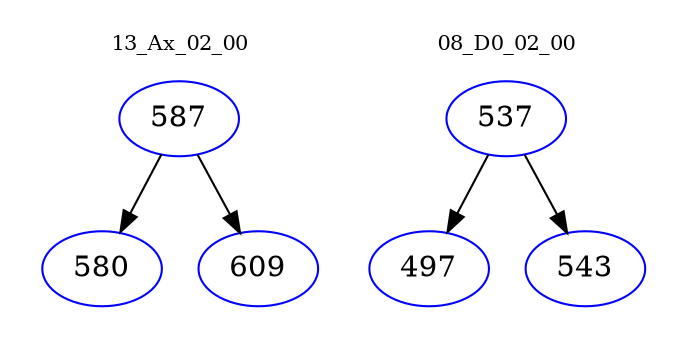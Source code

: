 digraph{
subgraph cluster_0 {
color = white
label = "13_Ax_02_00";
fontsize=10;
T0_587 [label="587", color="blue"]
T0_587 -> T0_580 [color="black"]
T0_580 [label="580", color="blue"]
T0_587 -> T0_609 [color="black"]
T0_609 [label="609", color="blue"]
}
subgraph cluster_1 {
color = white
label = "08_D0_02_00";
fontsize=10;
T1_537 [label="537", color="blue"]
T1_537 -> T1_497 [color="black"]
T1_497 [label="497", color="blue"]
T1_537 -> T1_543 [color="black"]
T1_543 [label="543", color="blue"]
}
}
